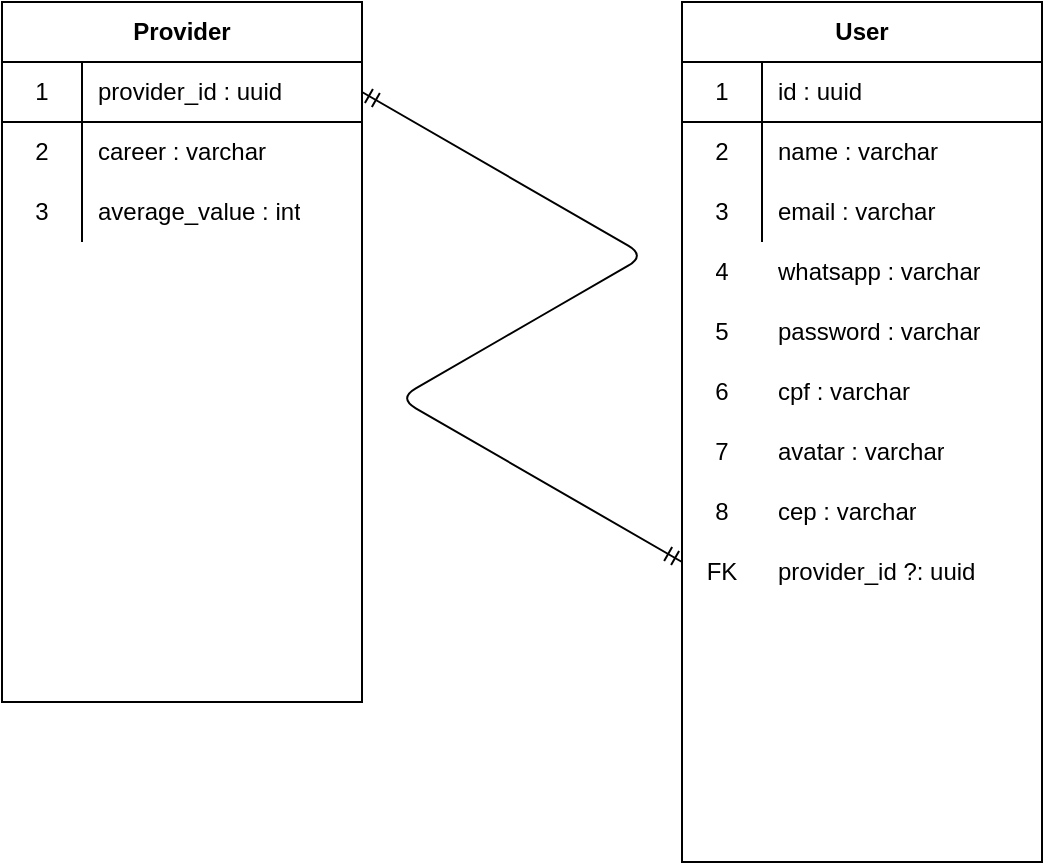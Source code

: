 <mxfile version="14.4.4" type="device"><diagram id="vKwWleosHfvTKafMYXly" name="Page-1"><mxGraphModel dx="2009" dy="675" grid="1" gridSize="10" guides="1" tooltips="1" connect="1" arrows="1" fold="1" page="1" pageScale="1" pageWidth="827" pageHeight="1169" math="0" shadow="0"><root><mxCell id="0"/><mxCell id="1" parent="0"/><mxCell id="8uJuJf7xvzHU6wcnHT2t-1" value="User" style="shape=table;html=1;whiteSpace=wrap;startSize=30;container=1;collapsible=0;childLayout=tableLayout;fixedRows=1;rowLines=0;fontStyle=1;align=center;" parent="1" vertex="1"><mxGeometry x="320" y="300" width="180" height="430" as="geometry"/></mxCell><mxCell id="8uJuJf7xvzHU6wcnHT2t-2" value="" style="shape=partialRectangle;html=1;whiteSpace=wrap;collapsible=0;dropTarget=0;pointerEvents=0;fillColor=none;top=0;left=0;bottom=1;right=0;points=[[0,0.5],[1,0.5]];portConstraint=eastwest;" parent="8uJuJf7xvzHU6wcnHT2t-1" vertex="1"><mxGeometry y="30" width="180" height="30" as="geometry"/></mxCell><mxCell id="8uJuJf7xvzHU6wcnHT2t-3" value="1" style="shape=partialRectangle;html=1;whiteSpace=wrap;connectable=0;fillColor=none;top=0;left=0;bottom=0;right=0;overflow=hidden;" parent="8uJuJf7xvzHU6wcnHT2t-2" vertex="1"><mxGeometry width="40" height="30" as="geometry"/></mxCell><mxCell id="8uJuJf7xvzHU6wcnHT2t-4" value="id : uuid" style="shape=partialRectangle;html=1;whiteSpace=wrap;connectable=0;fillColor=none;top=0;left=0;bottom=0;right=0;align=left;spacingLeft=6;overflow=hidden;" parent="8uJuJf7xvzHU6wcnHT2t-2" vertex="1"><mxGeometry x="40" width="140" height="30" as="geometry"/></mxCell><mxCell id="8uJuJf7xvzHU6wcnHT2t-5" value="" style="shape=partialRectangle;html=1;whiteSpace=wrap;collapsible=0;dropTarget=0;pointerEvents=0;fillColor=none;top=0;left=0;bottom=0;right=0;points=[[0,0.5],[1,0.5]];portConstraint=eastwest;" parent="8uJuJf7xvzHU6wcnHT2t-1" vertex="1"><mxGeometry y="60" width="180" height="30" as="geometry"/></mxCell><mxCell id="8uJuJf7xvzHU6wcnHT2t-6" value="2" style="shape=partialRectangle;html=1;whiteSpace=wrap;connectable=0;fillColor=none;top=0;left=0;bottom=0;right=0;overflow=hidden;" parent="8uJuJf7xvzHU6wcnHT2t-5" vertex="1"><mxGeometry width="40" height="30" as="geometry"/></mxCell><mxCell id="8uJuJf7xvzHU6wcnHT2t-7" value="name : varchar" style="shape=partialRectangle;html=1;whiteSpace=wrap;connectable=0;fillColor=none;top=0;left=0;bottom=0;right=0;align=left;spacingLeft=6;overflow=hidden;" parent="8uJuJf7xvzHU6wcnHT2t-5" vertex="1"><mxGeometry x="40" width="140" height="30" as="geometry"/></mxCell><mxCell id="8uJuJf7xvzHU6wcnHT2t-8" value="" style="shape=partialRectangle;html=1;whiteSpace=wrap;collapsible=0;dropTarget=0;pointerEvents=0;fillColor=none;top=0;left=0;bottom=0;right=0;points=[[0,0.5],[1,0.5]];portConstraint=eastwest;" parent="8uJuJf7xvzHU6wcnHT2t-1" vertex="1"><mxGeometry y="90" width="180" height="30" as="geometry"/></mxCell><mxCell id="8uJuJf7xvzHU6wcnHT2t-9" value="3" style="shape=partialRectangle;html=1;whiteSpace=wrap;connectable=0;fillColor=none;top=0;left=0;bottom=0;right=0;overflow=hidden;" parent="8uJuJf7xvzHU6wcnHT2t-8" vertex="1"><mxGeometry width="40" height="30" as="geometry"/></mxCell><mxCell id="8uJuJf7xvzHU6wcnHT2t-10" value="email : varchar" style="shape=partialRectangle;html=1;whiteSpace=wrap;connectable=0;fillColor=none;top=0;left=0;bottom=0;right=0;align=left;spacingLeft=6;overflow=hidden;" parent="8uJuJf7xvzHU6wcnHT2t-8" vertex="1"><mxGeometry x="40" width="140" height="30" as="geometry"/></mxCell><mxCell id="8uJuJf7xvzHU6wcnHT2t-11" value="4" style="shape=partialRectangle;html=1;whiteSpace=wrap;connectable=0;fillColor=none;top=0;left=0;bottom=0;right=0;overflow=hidden;" parent="1" vertex="1"><mxGeometry x="320" y="420" width="40" height="30" as="geometry"/></mxCell><mxCell id="8uJuJf7xvzHU6wcnHT2t-12" value="whatsapp : varchar" style="shape=partialRectangle;html=1;whiteSpace=wrap;connectable=0;fillColor=none;top=0;left=0;bottom=0;right=0;align=left;spacingLeft=6;overflow=hidden;" parent="1" vertex="1"><mxGeometry x="360" y="420" width="140" height="30" as="geometry"/></mxCell><mxCell id="8uJuJf7xvzHU6wcnHT2t-13" value="5" style="shape=partialRectangle;html=1;whiteSpace=wrap;connectable=0;fillColor=none;top=0;left=0;bottom=0;right=0;overflow=hidden;" parent="1" vertex="1"><mxGeometry x="320" y="450" width="40" height="30" as="geometry"/></mxCell><mxCell id="8uJuJf7xvzHU6wcnHT2t-14" value="password : varchar" style="shape=partialRectangle;html=1;whiteSpace=wrap;connectable=0;fillColor=none;top=0;left=0;bottom=0;right=0;align=left;spacingLeft=6;overflow=hidden;" parent="1" vertex="1"><mxGeometry x="360" y="450" width="140" height="30" as="geometry"/></mxCell><mxCell id="8uJuJf7xvzHU6wcnHT2t-15" value="6" style="shape=partialRectangle;html=1;whiteSpace=wrap;connectable=0;fillColor=none;top=0;left=0;bottom=0;right=0;overflow=hidden;" parent="1" vertex="1"><mxGeometry x="320" y="480" width="40" height="30" as="geometry"/></mxCell><mxCell id="8uJuJf7xvzHU6wcnHT2t-16" value="cpf : varchar" style="shape=partialRectangle;html=1;whiteSpace=wrap;connectable=0;fillColor=none;top=0;left=0;bottom=0;right=0;align=left;spacingLeft=6;overflow=hidden;" parent="1" vertex="1"><mxGeometry x="360" y="480" width="140" height="30" as="geometry"/></mxCell><mxCell id="8uJuJf7xvzHU6wcnHT2t-17" value="7" style="shape=partialRectangle;html=1;whiteSpace=wrap;connectable=0;fillColor=none;top=0;left=0;bottom=0;right=0;overflow=hidden;" parent="1" vertex="1"><mxGeometry x="320" y="510" width="40" height="30" as="geometry"/></mxCell><mxCell id="8uJuJf7xvzHU6wcnHT2t-18" value="avatar : varchar" style="shape=partialRectangle;html=1;whiteSpace=wrap;connectable=0;fillColor=none;top=0;left=0;bottom=0;right=0;align=left;spacingLeft=6;overflow=hidden;" parent="1" vertex="1"><mxGeometry x="360" y="510" width="140" height="30" as="geometry"/></mxCell><mxCell id="8uJuJf7xvzHU6wcnHT2t-21" value="FK" style="shape=partialRectangle;html=1;whiteSpace=wrap;connectable=0;fillColor=none;top=0;left=0;bottom=0;right=0;overflow=hidden;" parent="1" vertex="1"><mxGeometry x="320" y="570" width="40" height="30" as="geometry"/></mxCell><mxCell id="8uJuJf7xvzHU6wcnHT2t-22" value="provider_id ?: uuid" style="shape=partialRectangle;html=1;whiteSpace=wrap;connectable=0;fillColor=none;top=0;left=0;bottom=0;right=0;align=left;spacingLeft=6;overflow=hidden;" parent="1" vertex="1"><mxGeometry x="360" y="570" width="140" height="30" as="geometry"/></mxCell><mxCell id="8uJuJf7xvzHU6wcnHT2t-23" value="Provider" style="shape=table;html=1;whiteSpace=wrap;startSize=30;container=1;collapsible=0;childLayout=tableLayout;fixedRows=1;rowLines=0;fontStyle=1;align=center;" parent="1" vertex="1"><mxGeometry x="-20" y="300" width="180" height="350" as="geometry"/></mxCell><mxCell id="8uJuJf7xvzHU6wcnHT2t-24" value="" style="shape=partialRectangle;html=1;whiteSpace=wrap;collapsible=0;dropTarget=0;pointerEvents=0;fillColor=none;top=0;left=0;bottom=1;right=0;points=[[0,0.5],[1,0.5]];portConstraint=eastwest;" parent="8uJuJf7xvzHU6wcnHT2t-23" vertex="1"><mxGeometry y="30" width="180" height="30" as="geometry"/></mxCell><mxCell id="8uJuJf7xvzHU6wcnHT2t-25" value="1" style="shape=partialRectangle;html=1;whiteSpace=wrap;connectable=0;fillColor=none;top=0;left=0;bottom=0;right=0;overflow=hidden;" parent="8uJuJf7xvzHU6wcnHT2t-24" vertex="1"><mxGeometry width="40" height="30" as="geometry"/></mxCell><mxCell id="8uJuJf7xvzHU6wcnHT2t-26" value="provider_id : uuid" style="shape=partialRectangle;html=1;whiteSpace=wrap;connectable=0;fillColor=none;top=0;left=0;bottom=0;right=0;align=left;spacingLeft=6;overflow=hidden;" parent="8uJuJf7xvzHU6wcnHT2t-24" vertex="1"><mxGeometry x="40" width="140" height="30" as="geometry"/></mxCell><mxCell id="8uJuJf7xvzHU6wcnHT2t-27" value="" style="shape=partialRectangle;html=1;whiteSpace=wrap;collapsible=0;dropTarget=0;pointerEvents=0;fillColor=none;top=0;left=0;bottom=0;right=0;points=[[0,0.5],[1,0.5]];portConstraint=eastwest;" parent="8uJuJf7xvzHU6wcnHT2t-23" vertex="1"><mxGeometry y="60" width="180" height="30" as="geometry"/></mxCell><mxCell id="8uJuJf7xvzHU6wcnHT2t-28" value="2" style="shape=partialRectangle;html=1;whiteSpace=wrap;connectable=0;fillColor=none;top=0;left=0;bottom=0;right=0;overflow=hidden;" parent="8uJuJf7xvzHU6wcnHT2t-27" vertex="1"><mxGeometry width="40" height="30" as="geometry"/></mxCell><mxCell id="8uJuJf7xvzHU6wcnHT2t-29" value="career : varchar" style="shape=partialRectangle;html=1;whiteSpace=wrap;connectable=0;fillColor=none;top=0;left=0;bottom=0;right=0;align=left;spacingLeft=6;overflow=hidden;" parent="8uJuJf7xvzHU6wcnHT2t-27" vertex="1"><mxGeometry x="40" width="140" height="30" as="geometry"/></mxCell><mxCell id="8uJuJf7xvzHU6wcnHT2t-30" value="" style="shape=partialRectangle;html=1;whiteSpace=wrap;collapsible=0;dropTarget=0;pointerEvents=0;fillColor=none;top=0;left=0;bottom=0;right=0;points=[[0,0.5],[1,0.5]];portConstraint=eastwest;" parent="8uJuJf7xvzHU6wcnHT2t-23" vertex="1"><mxGeometry y="90" width="180" height="30" as="geometry"/></mxCell><mxCell id="8uJuJf7xvzHU6wcnHT2t-31" value="3" style="shape=partialRectangle;html=1;whiteSpace=wrap;connectable=0;fillColor=none;top=0;left=0;bottom=0;right=0;overflow=hidden;" parent="8uJuJf7xvzHU6wcnHT2t-30" vertex="1"><mxGeometry width="40" height="30" as="geometry"/></mxCell><mxCell id="8uJuJf7xvzHU6wcnHT2t-32" value="average_value : int" style="shape=partialRectangle;html=1;whiteSpace=wrap;connectable=0;fillColor=none;top=0;left=0;bottom=0;right=0;align=left;spacingLeft=6;overflow=hidden;" parent="8uJuJf7xvzHU6wcnHT2t-30" vertex="1"><mxGeometry x="40" width="140" height="30" as="geometry"/></mxCell><mxCell id="8uJuJf7xvzHU6wcnHT2t-33" value="" style="edgeStyle=isometricEdgeStyle;fontSize=12;html=1;endArrow=ERmandOne;startArrow=ERmandOne;entryX=1;entryY=0.5;entryDx=0;entryDy=0;elbow=vertical;" parent="1" target="8uJuJf7xvzHU6wcnHT2t-24" edge="1"><mxGeometry width="100" height="100" relative="1" as="geometry"><mxPoint x="320" y="580" as="sourcePoint"/><mxPoint x="220" y="360" as="targetPoint"/></mxGeometry></mxCell><mxCell id="gt2xorLjSJkBGhtQovYS-1" value="8" style="shape=partialRectangle;html=1;whiteSpace=wrap;connectable=0;fillColor=none;top=0;left=0;bottom=0;right=0;overflow=hidden;" vertex="1" parent="1"><mxGeometry x="320" y="540" width="40" height="30" as="geometry"/></mxCell><mxCell id="gt2xorLjSJkBGhtQovYS-2" value="cep : varchar" style="shape=partialRectangle;html=1;whiteSpace=wrap;connectable=0;fillColor=none;top=0;left=0;bottom=0;right=0;align=left;spacingLeft=6;overflow=hidden;" vertex="1" parent="1"><mxGeometry x="360" y="540" width="140" height="30" as="geometry"/></mxCell></root></mxGraphModel></diagram></mxfile>